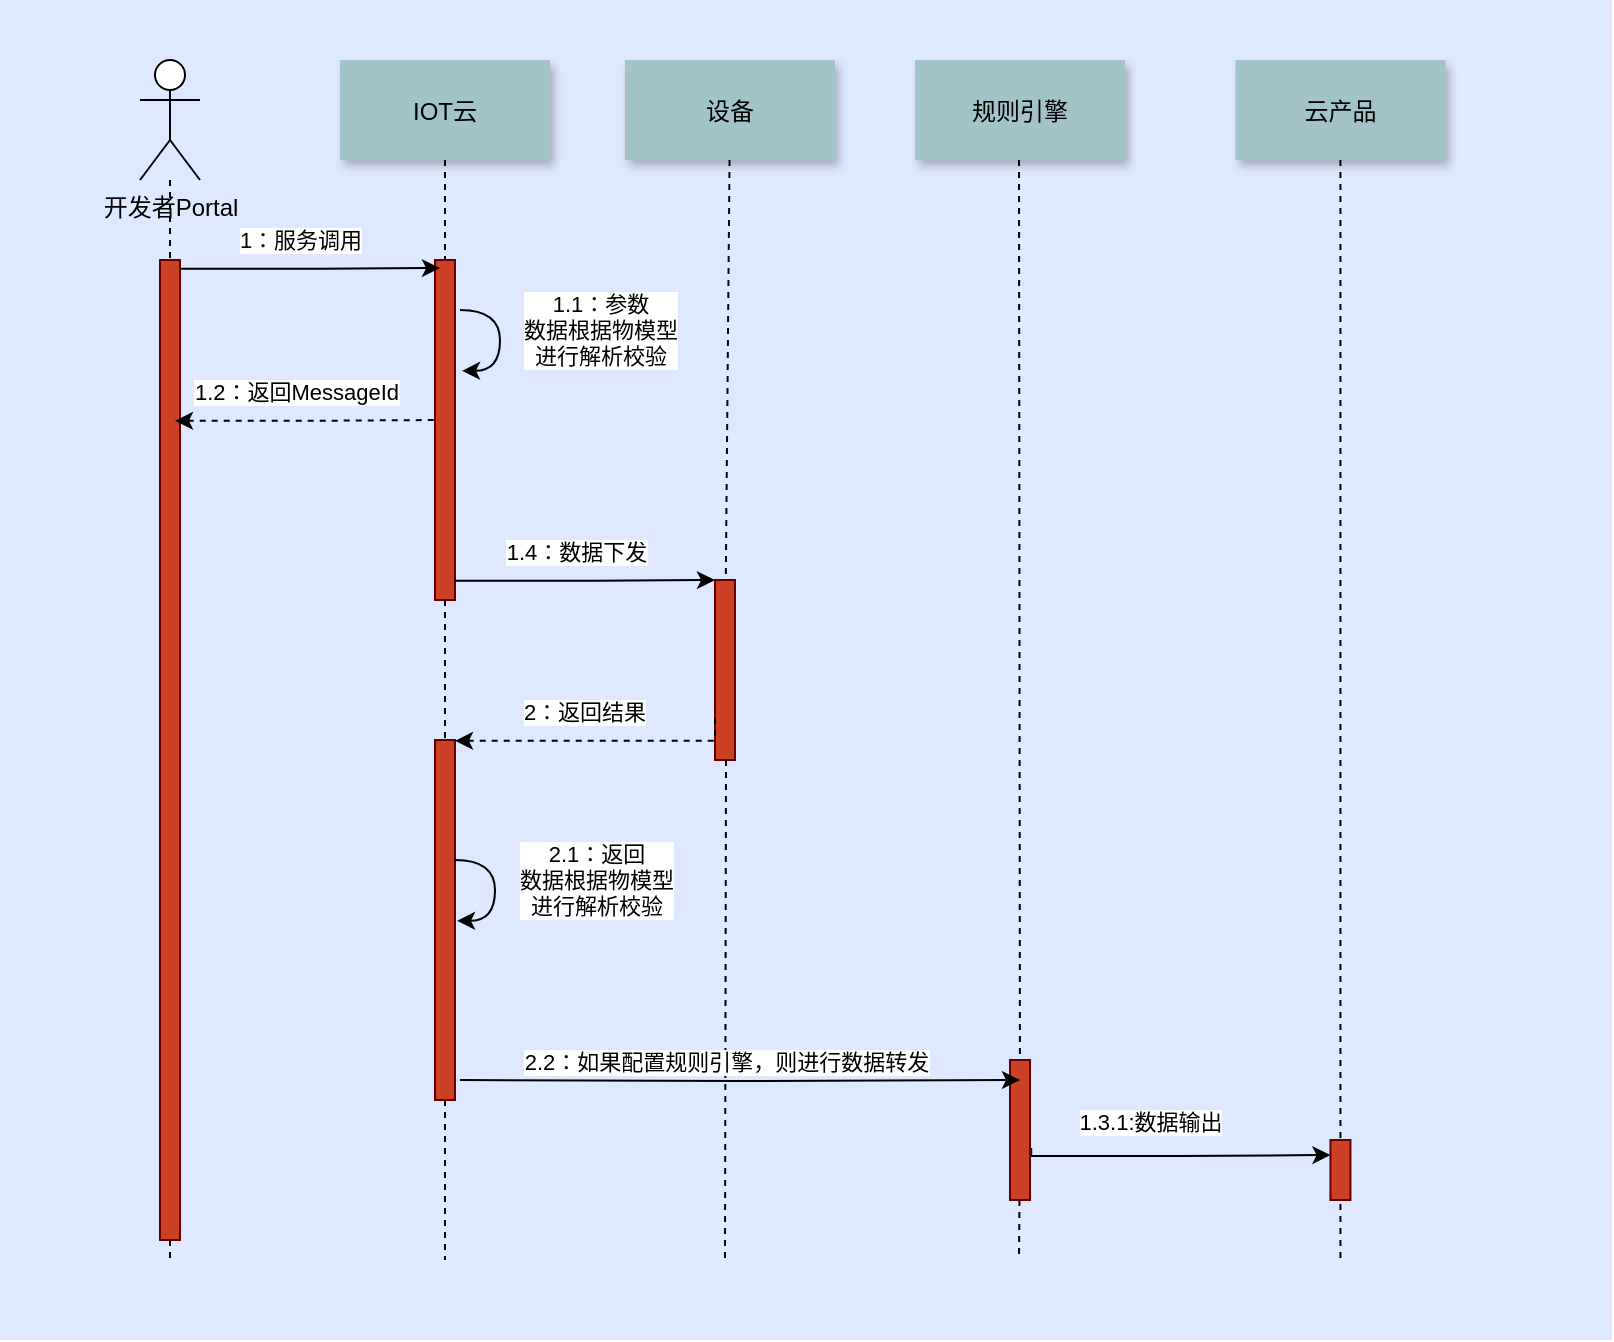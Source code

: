 <mxfile version="14.2.9" type="github">
  <diagram id="NL9NKNYtG-C67MHmulYY" name="第 1 页">
    <mxGraphModel dx="1414" dy="786" grid="0" gridSize="10" guides="1" tooltips="1" connect="1" arrows="1" fold="1" page="0" pageScale="1" pageWidth="827" pageHeight="1169" math="0" shadow="0">
      <root>
        <mxCell id="0" />
        <mxCell id="1" parent="0" />
        <mxCell id="oRI_HrbKrFosAHQT1TK0-1" value="" style="fillColor=#DEE8FF;strokeColor=none" vertex="1" parent="1">
          <mxGeometry x="80" y="20" width="806" height="670" as="geometry" />
        </mxCell>
        <mxCell id="oRI_HrbKrFosAHQT1TK0-2" value="IOT云" style="shadow=1;fillColor=#A2C4C9;strokeColor=none" vertex="1" parent="1">
          <mxGeometry x="250" y="50" width="105" height="50" as="geometry" />
        </mxCell>
        <mxCell id="oRI_HrbKrFosAHQT1TK0-5" value="" style="fillColor=#CC4125;strokeColor=#660000" vertex="1" parent="1">
          <mxGeometry x="437.5" y="310" width="10" height="90" as="geometry" />
        </mxCell>
        <mxCell id="oRI_HrbKrFosAHQT1TK0-6" value="设备" style="shadow=1;fillColor=#A2C4C9;strokeColor=none" vertex="1" parent="1">
          <mxGeometry x="392.5" y="50" width="105" height="50" as="geometry" />
        </mxCell>
        <mxCell id="oRI_HrbKrFosAHQT1TK0-7" value="" style="edgeStyle=none;endArrow=none;dashed=1" edge="1" parent="1" source="oRI_HrbKrFosAHQT1TK0-6" target="oRI_HrbKrFosAHQT1TK0-5">
          <mxGeometry x="369.835" y="155" width="100" height="100" as="geometry">
            <mxPoint x="444.759" y="100" as="sourcePoint" />
            <mxPoint x="445.076" y="155" as="targetPoint" />
          </mxGeometry>
        </mxCell>
        <mxCell id="oRI_HrbKrFosAHQT1TK0-8" value="规则引擎" style="shadow=1;fillColor=#A2C4C9;strokeColor=none" vertex="1" parent="1">
          <mxGeometry x="537.504" y="50.0" width="105" height="50" as="geometry" />
        </mxCell>
        <mxCell id="oRI_HrbKrFosAHQT1TK0-9" value="云产品" style="shadow=1;fillColor=#A2C4C9;strokeColor=none" vertex="1" parent="1">
          <mxGeometry x="697.72" y="50" width="105" height="50" as="geometry" />
        </mxCell>
        <mxCell id="oRI_HrbKrFosAHQT1TK0-10" value="" style="edgeStyle=elbowEdgeStyle;elbow=horizontal;endArrow=none;dashed=1" edge="1" parent="1" source="oRI_HrbKrFosAHQT1TK0-2">
          <mxGeometry x="327.5" y="300" width="100" height="100" as="geometry">
            <mxPoint x="327.5" y="400" as="sourcePoint" />
            <mxPoint x="302.5" y="210" as="targetPoint" />
          </mxGeometry>
        </mxCell>
        <mxCell id="oRI_HrbKrFosAHQT1TK0-11" value="" style="edgeStyle=none;dashed=1;endArrow=none" edge="1" parent="1" source="oRI_HrbKrFosAHQT1TK0-48">
          <mxGeometry x="147.5" y="290" width="100" height="100" as="geometry">
            <mxPoint x="302.5" y="200" as="sourcePoint" />
            <mxPoint x="302.5" y="650" as="targetPoint" />
          </mxGeometry>
        </mxCell>
        <mxCell id="oRI_HrbKrFosAHQT1TK0-13" value="" style="edgeStyle=none;endArrow=none;dashed=1" edge="1" parent="1" source="oRI_HrbKrFosAHQT1TK0-29">
          <mxGeometry x="528.988" y="165.0" width="100" height="100" as="geometry">
            <mxPoint x="589.5" y="100" as="sourcePoint" />
            <mxPoint x="589.5" y="650" as="targetPoint" />
          </mxGeometry>
        </mxCell>
        <mxCell id="oRI_HrbKrFosAHQT1TK0-14" value="" style="edgeStyle=none;endArrow=none;dashed=1" edge="1" parent="1" source="oRI_HrbKrFosAHQT1TK0-31">
          <mxGeometry x="741.488" y="175.0" width="100" height="100" as="geometry">
            <mxPoint x="802" y="110" as="sourcePoint" />
            <mxPoint x="165" y="650" as="targetPoint" />
          </mxGeometry>
        </mxCell>
        <mxCell id="oRI_HrbKrFosAHQT1TK0-15" value="" style="edgeStyle=none;endArrow=none;dashed=1" edge="1" parent="1" source="oRI_HrbKrFosAHQT1TK0-9">
          <mxGeometry x="689.708" y="165.0" width="100" height="100" as="geometry">
            <mxPoint x="750.229" y="100" as="sourcePoint" />
            <mxPoint x="750.22" y="650" as="targetPoint" />
          </mxGeometry>
        </mxCell>
        <mxCell id="oRI_HrbKrFosAHQT1TK0-16" value="开发者Portal" style="shape=umlActor;verticalLabelPosition=bottom;verticalAlign=top;html=1;outlineConnect=0;" vertex="1" parent="1">
          <mxGeometry x="150" y="50" width="30" height="60" as="geometry" />
        </mxCell>
        <mxCell id="oRI_HrbKrFosAHQT1TK0-17" value="" style="fillColor=#CC4125;strokeColor=#660000" vertex="1" parent="1">
          <mxGeometry x="297.5" y="150" width="10" height="170" as="geometry" />
        </mxCell>
        <mxCell id="oRI_HrbKrFosAHQT1TK0-27" style="edgeStyle=orthogonalEdgeStyle;rounded=0;orthogonalLoop=1;jettySize=auto;html=1;exitX=1.06;exitY=0.628;exitDx=0;exitDy=0;entryX=0;entryY=0.25;entryDx=0;entryDy=0;exitPerimeter=0;" edge="1" parent="1" source="oRI_HrbKrFosAHQT1TK0-29" target="oRI_HrbKrFosAHQT1TK0-33">
          <mxGeometry relative="1" as="geometry">
            <Array as="points">
              <mxPoint x="596" y="598" />
              <mxPoint x="670" y="598" />
            </Array>
          </mxGeometry>
        </mxCell>
        <mxCell id="oRI_HrbKrFosAHQT1TK0-28" value="1.3.1:数据输出" style="edgeLabel;html=1;align=center;verticalAlign=middle;resizable=0;points=[];" vertex="1" connectable="0" parent="oRI_HrbKrFosAHQT1TK0-27">
          <mxGeometry x="-0.328" y="-1" relative="1" as="geometry">
            <mxPoint x="11.34" y="-18.71" as="offset" />
          </mxGeometry>
        </mxCell>
        <mxCell id="oRI_HrbKrFosAHQT1TK0-29" value="" style="fillColor=#CC4125;strokeColor=#660000" vertex="1" parent="1">
          <mxGeometry x="585" y="550" width="10" height="70" as="geometry" />
        </mxCell>
        <mxCell id="oRI_HrbKrFosAHQT1TK0-30" value="" style="edgeStyle=none;endArrow=none;dashed=1" edge="1" parent="1" target="oRI_HrbKrFosAHQT1TK0-29">
          <mxGeometry x="528.988" y="165.0" width="100" height="100" as="geometry">
            <mxPoint x="589.5" y="100" as="sourcePoint" />
            <mxPoint x="589.5" y="650" as="targetPoint" />
          </mxGeometry>
        </mxCell>
        <mxCell id="oRI_HrbKrFosAHQT1TK0-31" value="" style="fillColor=#CC4125;strokeColor=#660000" vertex="1" parent="1">
          <mxGeometry x="160" y="150" width="10" height="490" as="geometry" />
        </mxCell>
        <mxCell id="oRI_HrbKrFosAHQT1TK0-32" value="" style="edgeStyle=none;endArrow=none;dashed=1" edge="1" parent="1" target="oRI_HrbKrFosAHQT1TK0-31" source="oRI_HrbKrFosAHQT1TK0-16">
          <mxGeometry x="741.488" y="175.0" width="100" height="100" as="geometry">
            <mxPoint x="802" y="110" as="sourcePoint" />
            <mxPoint x="802" y="660" as="targetPoint" />
          </mxGeometry>
        </mxCell>
        <mxCell id="oRI_HrbKrFosAHQT1TK0-33" value="" style="fillColor=#CC4125;strokeColor=#660000" vertex="1" parent="1">
          <mxGeometry x="745.22" y="590" width="10" height="30" as="geometry" />
        </mxCell>
        <mxCell id="oRI_HrbKrFosAHQT1TK0-36" value="" style="edgeStyle=none;endArrow=none;dashed=1;" edge="1" parent="1">
          <mxGeometry x="474.071" y="329.697" width="100" height="100" as="geometry">
            <mxPoint x="443" y="400" as="sourcePoint" />
            <mxPoint x="442.5" y="650" as="targetPoint" />
          </mxGeometry>
        </mxCell>
        <mxCell id="oRI_HrbKrFosAHQT1TK0-42" style="edgeStyle=orthogonalEdgeStyle;curved=1;rounded=0;orthogonalLoop=1;jettySize=auto;html=1;exitX=0.928;exitY=0.095;exitDx=0;exitDy=0;exitPerimeter=0;" edge="1" parent="1">
          <mxGeometry relative="1" as="geometry">
            <mxPoint x="310.0" y="175.008" as="sourcePoint" />
            <mxPoint x="311" y="205.4" as="targetPoint" />
            <Array as="points">
              <mxPoint x="330" y="175.4" />
              <mxPoint x="330" y="205.4" />
              <mxPoint x="311" y="205.4" />
            </Array>
          </mxGeometry>
        </mxCell>
        <mxCell id="oRI_HrbKrFosAHQT1TK0-44" value="1.1：参数&lt;br&gt;数据根据物模型&lt;br&gt;进行解析校验" style="edgeLabel;html=1;align=center;verticalAlign=middle;resizable=0;points=[];" vertex="1" connectable="0" parent="oRI_HrbKrFosAHQT1TK0-42">
          <mxGeometry x="-0.314" y="-1" relative="1" as="geometry">
            <mxPoint x="51" y="6" as="offset" />
          </mxGeometry>
        </mxCell>
        <mxCell id="oRI_HrbKrFosAHQT1TK0-48" value="" style="fillColor=#CC4125;strokeColor=#660000" vertex="1" parent="1">
          <mxGeometry x="297.5" y="390" width="10" height="180" as="geometry" />
        </mxCell>
        <mxCell id="oRI_HrbKrFosAHQT1TK0-49" value="" style="edgeStyle=none;dashed=1;endArrow=none;exitX=0.5;exitY=1;exitDx=0;exitDy=0;" edge="1" parent="1" source="oRI_HrbKrFosAHQT1TK0-17" target="oRI_HrbKrFosAHQT1TK0-48">
          <mxGeometry x="147.5" y="290" width="100" height="100" as="geometry">
            <mxPoint x="303" y="360" as="sourcePoint" />
            <mxPoint x="302.5" y="650" as="targetPoint" />
          </mxGeometry>
        </mxCell>
        <mxCell id="oRI_HrbKrFosAHQT1TK0-50" value="" style="edgeStyle=orthogonalEdgeStyle;rounded=0;orthogonalLoop=1;jettySize=auto;html=1;" edge="1" parent="1">
          <mxGeometry relative="1" as="geometry">
            <mxPoint x="300" y="154" as="targetPoint" />
            <Array as="points">
              <mxPoint x="240" y="154.39" />
              <mxPoint x="240" y="154.39" />
            </Array>
            <mxPoint x="170" y="154.39" as="sourcePoint" />
          </mxGeometry>
        </mxCell>
        <mxCell id="oRI_HrbKrFosAHQT1TK0-51" value="1：服务调用" style="edgeLabel;html=1;align=center;verticalAlign=middle;resizable=0;points=[];" vertex="1" connectable="0" parent="oRI_HrbKrFosAHQT1TK0-50">
          <mxGeometry x="-0.372" y="1" relative="1" as="geometry">
            <mxPoint x="19" y="-13.4" as="offset" />
          </mxGeometry>
        </mxCell>
        <mxCell id="oRI_HrbKrFosAHQT1TK0-52" value="" style="edgeStyle=orthogonalEdgeStyle;rounded=0;orthogonalLoop=1;jettySize=auto;html=1;startArrow=classic;startFill=1;endArrow=none;endFill=0;dashed=1;" edge="1" parent="1">
          <mxGeometry relative="1" as="geometry">
            <mxPoint x="297.5" y="230" as="targetPoint" />
            <Array as="points">
              <mxPoint x="237.5" y="230.39" />
              <mxPoint x="237.5" y="230.39" />
            </Array>
            <mxPoint x="167.5" y="230.39" as="sourcePoint" />
          </mxGeometry>
        </mxCell>
        <mxCell id="oRI_HrbKrFosAHQT1TK0-53" value="1.2：返回MessageId" style="edgeLabel;html=1;align=center;verticalAlign=middle;resizable=0;points=[];" vertex="1" connectable="0" parent="oRI_HrbKrFosAHQT1TK0-52">
          <mxGeometry x="-0.372" y="1" relative="1" as="geometry">
            <mxPoint x="19" y="-13.4" as="offset" />
          </mxGeometry>
        </mxCell>
        <mxCell id="oRI_HrbKrFosAHQT1TK0-56" value="" style="edgeStyle=orthogonalEdgeStyle;rounded=0;orthogonalLoop=1;jettySize=auto;html=1;" edge="1" parent="1">
          <mxGeometry relative="1" as="geometry">
            <mxPoint x="437.5" y="310" as="targetPoint" />
            <Array as="points">
              <mxPoint x="377.5" y="310.39" />
              <mxPoint x="377.5" y="310.39" />
            </Array>
            <mxPoint x="307.5" y="310.39" as="sourcePoint" />
          </mxGeometry>
        </mxCell>
        <mxCell id="oRI_HrbKrFosAHQT1TK0-57" value="1.4：数据下发" style="edgeLabel;html=1;align=center;verticalAlign=middle;resizable=0;points=[];" vertex="1" connectable="0" parent="oRI_HrbKrFosAHQT1TK0-56">
          <mxGeometry x="-0.372" y="1" relative="1" as="geometry">
            <mxPoint x="19" y="-13.4" as="offset" />
          </mxGeometry>
        </mxCell>
        <mxCell id="oRI_HrbKrFosAHQT1TK0-60" value="" style="edgeStyle=orthogonalEdgeStyle;rounded=0;orthogonalLoop=1;jettySize=auto;html=1;startArrow=classic;startFill=1;endArrow=none;endFill=0;entryX=0;entryY=0.75;entryDx=0;entryDy=0;dashed=1;" edge="1" parent="1" target="oRI_HrbKrFosAHQT1TK0-5">
          <mxGeometry relative="1" as="geometry">
            <mxPoint x="430" y="390" as="targetPoint" />
            <Array as="points">
              <mxPoint x="438" y="390" />
            </Array>
            <mxPoint x="307.5" y="390.39" as="sourcePoint" />
          </mxGeometry>
        </mxCell>
        <mxCell id="oRI_HrbKrFosAHQT1TK0-61" value="2：返回结果" style="edgeLabel;html=1;align=center;verticalAlign=middle;resizable=0;points=[];" vertex="1" connectable="0" parent="oRI_HrbKrFosAHQT1TK0-60">
          <mxGeometry x="-0.372" y="1" relative="1" as="geometry">
            <mxPoint x="19" y="-13.4" as="offset" />
          </mxGeometry>
        </mxCell>
        <mxCell id="oRI_HrbKrFosAHQT1TK0-64" style="edgeStyle=orthogonalEdgeStyle;curved=1;rounded=0;orthogonalLoop=1;jettySize=auto;html=1;exitX=0.928;exitY=0.095;exitDx=0;exitDy=0;exitPerimeter=0;" edge="1" parent="1">
          <mxGeometry relative="1" as="geometry">
            <mxPoint x="307.5" y="450.008" as="sourcePoint" />
            <mxPoint x="308.5" y="480.4" as="targetPoint" />
            <Array as="points">
              <mxPoint x="327.5" y="450.4" />
              <mxPoint x="327.5" y="480.4" />
              <mxPoint x="308.5" y="480.4" />
            </Array>
          </mxGeometry>
        </mxCell>
        <mxCell id="oRI_HrbKrFosAHQT1TK0-65" value="2.1：返回&lt;br&gt;数据根据物模型&lt;br&gt;进行解析校验" style="edgeLabel;html=1;align=center;verticalAlign=middle;resizable=0;points=[];" vertex="1" connectable="0" parent="oRI_HrbKrFosAHQT1TK0-64">
          <mxGeometry x="-0.314" y="-1" relative="1" as="geometry">
            <mxPoint x="51" y="6" as="offset" />
          </mxGeometry>
        </mxCell>
        <mxCell id="oRI_HrbKrFosAHQT1TK0-66" value="" style="edgeStyle=orthogonalEdgeStyle;rounded=0;orthogonalLoop=1;jettySize=auto;html=1;entryX=0.5;entryY=0.143;entryDx=0;entryDy=0;entryPerimeter=0;" edge="1" parent="1" target="oRI_HrbKrFosAHQT1TK0-29">
          <mxGeometry relative="1" as="geometry">
            <mxPoint x="427.5" y="560" as="targetPoint" />
            <Array as="points" />
            <mxPoint x="310" y="560" as="sourcePoint" />
          </mxGeometry>
        </mxCell>
        <mxCell id="oRI_HrbKrFosAHQT1TK0-67" value="2.2：如果配置规则引擎，则进行数据转发" style="edgeLabel;html=1;align=center;verticalAlign=middle;resizable=0;points=[];" vertex="1" connectable="0" parent="oRI_HrbKrFosAHQT1TK0-66">
          <mxGeometry x="-0.372" y="1" relative="1" as="geometry">
            <mxPoint x="44.5" y="-9" as="offset" />
          </mxGeometry>
        </mxCell>
      </root>
    </mxGraphModel>
  </diagram>
</mxfile>

